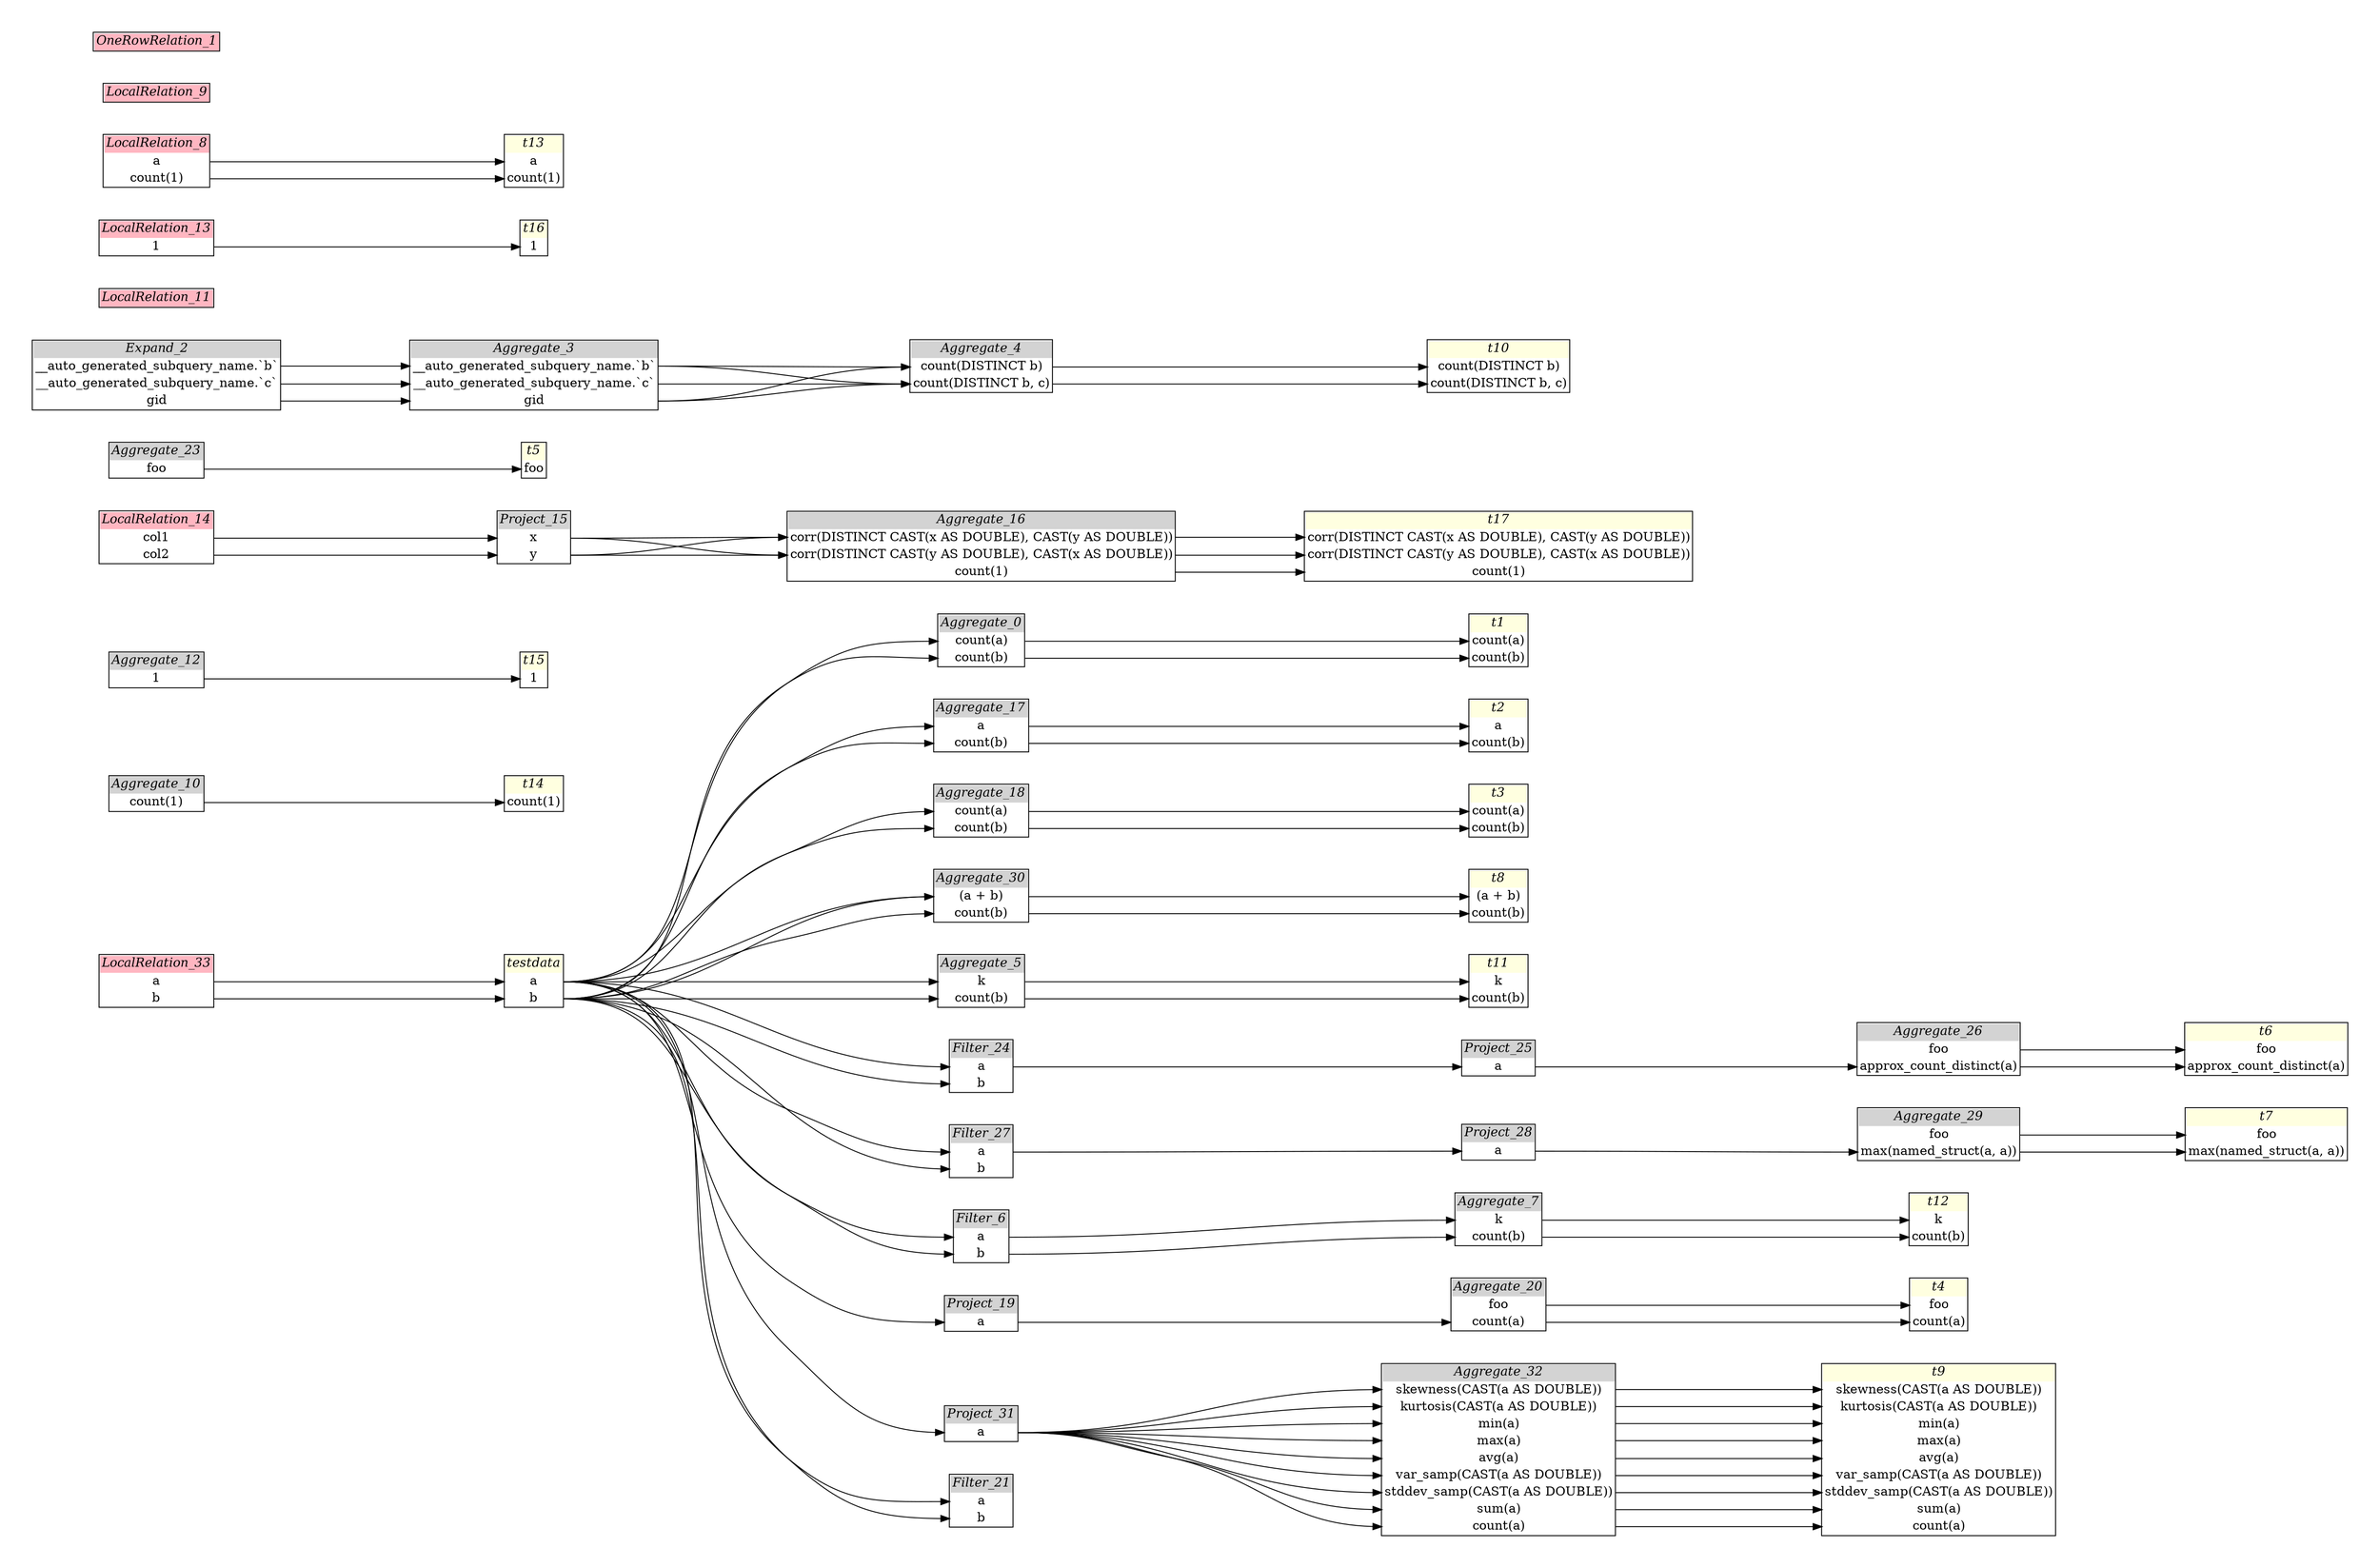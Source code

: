 // Automatically generated by SQLFlowTestSuite


digraph {
  graph [pad="0.5", nodesep="0.5", ranksep="2", fontname="Helvetica"];
  node [shape=plain]
  rankdir=LR;

  
"Aggregate_0" [label=<
<table border="1" cellborder="0" cellspacing="0">
  <tr><td bgcolor="lightgray" port="nodeName"><i>Aggregate_0</i></td></tr>
  <tr><td port="0">count(a)</td></tr>
<tr><td port="1">count(b)</td></tr>
</table>>];
     

"Aggregate_10" [label=<
<table border="1" cellborder="0" cellspacing="0">
  <tr><td bgcolor="lightgray" port="nodeName"><i>Aggregate_10</i></td></tr>
  <tr><td port="0">count(1)</td></tr>
</table>>];
     

"Aggregate_12" [label=<
<table border="1" cellborder="0" cellspacing="0">
  <tr><td bgcolor="lightgray" port="nodeName"><i>Aggregate_12</i></td></tr>
  <tr><td port="0">1</td></tr>
</table>>];
     

"Aggregate_16" [label=<
<table border="1" cellborder="0" cellspacing="0">
  <tr><td bgcolor="lightgray" port="nodeName"><i>Aggregate_16</i></td></tr>
  <tr><td port="0">corr(DISTINCT CAST(x AS DOUBLE), CAST(y AS DOUBLE))</td></tr>
<tr><td port="1">corr(DISTINCT CAST(y AS DOUBLE), CAST(x AS DOUBLE))</td></tr>
<tr><td port="2">count(1)</td></tr>
</table>>];
     

"Aggregate_17" [label=<
<table border="1" cellborder="0" cellspacing="0">
  <tr><td bgcolor="lightgray" port="nodeName"><i>Aggregate_17</i></td></tr>
  <tr><td port="0">a</td></tr>
<tr><td port="1">count(b)</td></tr>
</table>>];
     

"Aggregate_18" [label=<
<table border="1" cellborder="0" cellspacing="0">
  <tr><td bgcolor="lightgray" port="nodeName"><i>Aggregate_18</i></td></tr>
  <tr><td port="0">count(a)</td></tr>
<tr><td port="1">count(b)</td></tr>
</table>>];
     

"Aggregate_20" [label=<
<table border="1" cellborder="0" cellspacing="0">
  <tr><td bgcolor="lightgray" port="nodeName"><i>Aggregate_20</i></td></tr>
  <tr><td port="0">foo</td></tr>
<tr><td port="1">count(a)</td></tr>
</table>>];
     

"Aggregate_23" [label=<
<table border="1" cellborder="0" cellspacing="0">
  <tr><td bgcolor="lightgray" port="nodeName"><i>Aggregate_23</i></td></tr>
  <tr><td port="0">foo</td></tr>
</table>>];
     

"Aggregate_26" [label=<
<table border="1" cellborder="0" cellspacing="0">
  <tr><td bgcolor="lightgray" port="nodeName"><i>Aggregate_26</i></td></tr>
  <tr><td port="0">foo</td></tr>
<tr><td port="1">approx_count_distinct(a)</td></tr>
</table>>];
     

"Aggregate_29" [label=<
<table border="1" cellborder="0" cellspacing="0">
  <tr><td bgcolor="lightgray" port="nodeName"><i>Aggregate_29</i></td></tr>
  <tr><td port="0">foo</td></tr>
<tr><td port="1">max(named_struct(a, a))</td></tr>
</table>>];
     

"Aggregate_3" [label=<
<table border="1" cellborder="0" cellspacing="0">
  <tr><td bgcolor="lightgray" port="nodeName"><i>Aggregate_3</i></td></tr>
  <tr><td port="0">__auto_generated_subquery_name.`b`</td></tr>
<tr><td port="1">__auto_generated_subquery_name.`c`</td></tr>
<tr><td port="2">gid</td></tr>
</table>>];
     

"Aggregate_30" [label=<
<table border="1" cellborder="0" cellspacing="0">
  <tr><td bgcolor="lightgray" port="nodeName"><i>Aggregate_30</i></td></tr>
  <tr><td port="0">(a + b)</td></tr>
<tr><td port="1">count(b)</td></tr>
</table>>];
     

"Aggregate_32" [label=<
<table border="1" cellborder="0" cellspacing="0">
  <tr><td bgcolor="lightgray" port="nodeName"><i>Aggregate_32</i></td></tr>
  <tr><td port="0">skewness(CAST(a AS DOUBLE))</td></tr>
<tr><td port="1">kurtosis(CAST(a AS DOUBLE))</td></tr>
<tr><td port="2">min(a)</td></tr>
<tr><td port="3">max(a)</td></tr>
<tr><td port="4">avg(a)</td></tr>
<tr><td port="5">var_samp(CAST(a AS DOUBLE))</td></tr>
<tr><td port="6">stddev_samp(CAST(a AS DOUBLE))</td></tr>
<tr><td port="7">sum(a)</td></tr>
<tr><td port="8">count(a)</td></tr>
</table>>];
     

"Aggregate_4" [label=<
<table border="1" cellborder="0" cellspacing="0">
  <tr><td bgcolor="lightgray" port="nodeName"><i>Aggregate_4</i></td></tr>
  <tr><td port="0">count(DISTINCT b)</td></tr>
<tr><td port="1">count(DISTINCT b, c)</td></tr>
</table>>];
     

"Aggregate_5" [label=<
<table border="1" cellborder="0" cellspacing="0">
  <tr><td bgcolor="lightgray" port="nodeName"><i>Aggregate_5</i></td></tr>
  <tr><td port="0">k</td></tr>
<tr><td port="1">count(b)</td></tr>
</table>>];
     

"Aggregate_7" [label=<
<table border="1" cellborder="0" cellspacing="0">
  <tr><td bgcolor="lightgray" port="nodeName"><i>Aggregate_7</i></td></tr>
  <tr><td port="0">k</td></tr>
<tr><td port="1">count(b)</td></tr>
</table>>];
     

"Expand_2" [label=<
<table border="1" cellborder="0" cellspacing="0">
  <tr><td bgcolor="lightgray" port="nodeName"><i>Expand_2</i></td></tr>
  <tr><td port="0">__auto_generated_subquery_name.`b`</td></tr>
<tr><td port="1">__auto_generated_subquery_name.`c`</td></tr>
<tr><td port="2">gid</td></tr>
</table>>];
     

"Filter_21" [label=<
<table border="1" cellborder="0" cellspacing="0">
  <tr><td bgcolor="lightgray" port="nodeName"><i>Filter_21</i></td></tr>
  <tr><td port="0">a</td></tr>
<tr><td port="1">b</td></tr>
</table>>];
     

"Filter_24" [label=<
<table border="1" cellborder="0" cellspacing="0">
  <tr><td bgcolor="lightgray" port="nodeName"><i>Filter_24</i></td></tr>
  <tr><td port="0">a</td></tr>
<tr><td port="1">b</td></tr>
</table>>];
     

"Filter_27" [label=<
<table border="1" cellborder="0" cellspacing="0">
  <tr><td bgcolor="lightgray" port="nodeName"><i>Filter_27</i></td></tr>
  <tr><td port="0">a</td></tr>
<tr><td port="1">b</td></tr>
</table>>];
     

"Filter_6" [label=<
<table border="1" cellborder="0" cellspacing="0">
  <tr><td bgcolor="lightgray" port="nodeName"><i>Filter_6</i></td></tr>
  <tr><td port="0">a</td></tr>
<tr><td port="1">b</td></tr>
</table>>];
     

"LocalRelation_11" [label=<
<table border="1" cellborder="0" cellspacing="0">
  <tr><td bgcolor="lightpink" port="nodeName"><i>LocalRelation_11</i></td></tr>
  
</table>>];
     

"LocalRelation_13" [label=<
<table border="1" cellborder="0" cellspacing="0">
  <tr><td bgcolor="lightpink" port="nodeName"><i>LocalRelation_13</i></td></tr>
  <tr><td port="0">1</td></tr>
</table>>];
     

"LocalRelation_14" [label=<
<table border="1" cellborder="0" cellspacing="0">
  <tr><td bgcolor="lightpink" port="nodeName"><i>LocalRelation_14</i></td></tr>
  <tr><td port="0">col1</td></tr>
<tr><td port="1">col2</td></tr>
</table>>];
     

"LocalRelation_33" [label=<
<table border="1" cellborder="0" cellspacing="0">
  <tr><td bgcolor="lightpink" port="nodeName"><i>LocalRelation_33</i></td></tr>
  <tr><td port="0">a</td></tr>
<tr><td port="1">b</td></tr>
</table>>];
     

"LocalRelation_8" [label=<
<table border="1" cellborder="0" cellspacing="0">
  <tr><td bgcolor="lightpink" port="nodeName"><i>LocalRelation_8</i></td></tr>
  <tr><td port="0">a</td></tr>
<tr><td port="1">count(1)</td></tr>
</table>>];
     

"LocalRelation_9" [label=<
<table border="1" cellborder="0" cellspacing="0">
  <tr><td bgcolor="lightpink" port="nodeName"><i>LocalRelation_9</i></td></tr>
  
</table>>];
     

"OneRowRelation_1" [label=<
<table border="1" cellborder="0" cellspacing="0">
  <tr><td bgcolor="lightpink" port="nodeName"><i>OneRowRelation_1</i></td></tr>
  
</table>>];
     

"Project_15" [label=<
<table border="1" cellborder="0" cellspacing="0">
  <tr><td bgcolor="lightgray" port="nodeName"><i>Project_15</i></td></tr>
  <tr><td port="0">x</td></tr>
<tr><td port="1">y</td></tr>
</table>>];
     

"Project_19" [label=<
<table border="1" cellborder="0" cellspacing="0">
  <tr><td bgcolor="lightgray" port="nodeName"><i>Project_19</i></td></tr>
  <tr><td port="0">a</td></tr>
</table>>];
     

"Project_25" [label=<
<table border="1" cellborder="0" cellspacing="0">
  <tr><td bgcolor="lightgray" port="nodeName"><i>Project_25</i></td></tr>
  <tr><td port="0">a</td></tr>
</table>>];
     

"Project_28" [label=<
<table border="1" cellborder="0" cellspacing="0">
  <tr><td bgcolor="lightgray" port="nodeName"><i>Project_28</i></td></tr>
  <tr><td port="0">a</td></tr>
</table>>];
     

"Project_31" [label=<
<table border="1" cellborder="0" cellspacing="0">
  <tr><td bgcolor="lightgray" port="nodeName"><i>Project_31</i></td></tr>
  <tr><td port="0">a</td></tr>
</table>>];
     

"t1" [label=<
<table border="1" cellborder="0" cellspacing="0">
  <tr><td bgcolor="lightyellow" port="nodeName"><i>t1</i></td></tr>
  <tr><td port="0">count(a)</td></tr>
<tr><td port="1">count(b)</td></tr>
</table>>];
     

"t10" [label=<
<table border="1" cellborder="0" cellspacing="0">
  <tr><td bgcolor="lightyellow" port="nodeName"><i>t10</i></td></tr>
  <tr><td port="0">count(DISTINCT b)</td></tr>
<tr><td port="1">count(DISTINCT b, c)</td></tr>
</table>>];
     

"t11" [label=<
<table border="1" cellborder="0" cellspacing="0">
  <tr><td bgcolor="lightyellow" port="nodeName"><i>t11</i></td></tr>
  <tr><td port="0">k</td></tr>
<tr><td port="1">count(b)</td></tr>
</table>>];
     

"t12" [label=<
<table border="1" cellborder="0" cellspacing="0">
  <tr><td bgcolor="lightyellow" port="nodeName"><i>t12</i></td></tr>
  <tr><td port="0">k</td></tr>
<tr><td port="1">count(b)</td></tr>
</table>>];
     

"t13" [label=<
<table border="1" cellborder="0" cellspacing="0">
  <tr><td bgcolor="lightyellow" port="nodeName"><i>t13</i></td></tr>
  <tr><td port="0">a</td></tr>
<tr><td port="1">count(1)</td></tr>
</table>>];
     

"t14" [label=<
<table border="1" cellborder="0" cellspacing="0">
  <tr><td bgcolor="lightyellow" port="nodeName"><i>t14</i></td></tr>
  <tr><td port="0">count(1)</td></tr>
</table>>];
     

"t15" [label=<
<table border="1" cellborder="0" cellspacing="0">
  <tr><td bgcolor="lightyellow" port="nodeName"><i>t15</i></td></tr>
  <tr><td port="0">1</td></tr>
</table>>];
     

"t16" [label=<
<table border="1" cellborder="0" cellspacing="0">
  <tr><td bgcolor="lightyellow" port="nodeName"><i>t16</i></td></tr>
  <tr><td port="0">1</td></tr>
</table>>];
     

"t17" [label=<
<table border="1" cellborder="0" cellspacing="0">
  <tr><td bgcolor="lightyellow" port="nodeName"><i>t17</i></td></tr>
  <tr><td port="0">corr(DISTINCT CAST(x AS DOUBLE), CAST(y AS DOUBLE))</td></tr>
<tr><td port="1">corr(DISTINCT CAST(y AS DOUBLE), CAST(x AS DOUBLE))</td></tr>
<tr><td port="2">count(1)</td></tr>
</table>>];
     

"t2" [label=<
<table border="1" cellborder="0" cellspacing="0">
  <tr><td bgcolor="lightyellow" port="nodeName"><i>t2</i></td></tr>
  <tr><td port="0">a</td></tr>
<tr><td port="1">count(b)</td></tr>
</table>>];
     

"t3" [label=<
<table border="1" cellborder="0" cellspacing="0">
  <tr><td bgcolor="lightyellow" port="nodeName"><i>t3</i></td></tr>
  <tr><td port="0">count(a)</td></tr>
<tr><td port="1">count(b)</td></tr>
</table>>];
     

"t4" [label=<
<table border="1" cellborder="0" cellspacing="0">
  <tr><td bgcolor="lightyellow" port="nodeName"><i>t4</i></td></tr>
  <tr><td port="0">foo</td></tr>
<tr><td port="1">count(a)</td></tr>
</table>>];
     

"t5" [label=<
<table border="1" cellborder="0" cellspacing="0">
  <tr><td bgcolor="lightyellow" port="nodeName"><i>t5</i></td></tr>
  <tr><td port="0">foo</td></tr>
</table>>];
     

"t6" [label=<
<table border="1" cellborder="0" cellspacing="0">
  <tr><td bgcolor="lightyellow" port="nodeName"><i>t6</i></td></tr>
  <tr><td port="0">foo</td></tr>
<tr><td port="1">approx_count_distinct(a)</td></tr>
</table>>];
     

"t7" [label=<
<table border="1" cellborder="0" cellspacing="0">
  <tr><td bgcolor="lightyellow" port="nodeName"><i>t7</i></td></tr>
  <tr><td port="0">foo</td></tr>
<tr><td port="1">max(named_struct(a, a))</td></tr>
</table>>];
     

"t8" [label=<
<table border="1" cellborder="0" cellspacing="0">
  <tr><td bgcolor="lightyellow" port="nodeName"><i>t8</i></td></tr>
  <tr><td port="0">(a + b)</td></tr>
<tr><td port="1">count(b)</td></tr>
</table>>];
     

"t9" [label=<
<table border="1" cellborder="0" cellspacing="0">
  <tr><td bgcolor="lightyellow" port="nodeName"><i>t9</i></td></tr>
  <tr><td port="0">skewness(CAST(a AS DOUBLE))</td></tr>
<tr><td port="1">kurtosis(CAST(a AS DOUBLE))</td></tr>
<tr><td port="2">min(a)</td></tr>
<tr><td port="3">max(a)</td></tr>
<tr><td port="4">avg(a)</td></tr>
<tr><td port="5">var_samp(CAST(a AS DOUBLE))</td></tr>
<tr><td port="6">stddev_samp(CAST(a AS DOUBLE))</td></tr>
<tr><td port="7">sum(a)</td></tr>
<tr><td port="8">count(a)</td></tr>
</table>>];
     

"testdata" [label=<
<table border="1" cellborder="0" cellspacing="0">
  <tr><td bgcolor="lightyellow" port="nodeName"><i>testdata</i></td></tr>
  <tr><td port="0">a</td></tr>
<tr><td port="1">b</td></tr>
</table>>];
     
  "Aggregate_0":0 -> "t1":0;
"Aggregate_0":1 -> "t1":1;
"Aggregate_10":0 -> "t14":0;
"Aggregate_12":0 -> "t15":0;
"Aggregate_16":0 -> "t17":0;
"Aggregate_16":1 -> "t17":1;
"Aggregate_16":2 -> "t17":2;
"Aggregate_17":0 -> "t2":0;
"Aggregate_17":1 -> "t2":1;
"Aggregate_18":0 -> "t3":0;
"Aggregate_18":1 -> "t3":1;
"Aggregate_20":0 -> "t4":0;
"Aggregate_20":1 -> "t4":1;
"Aggregate_23":0 -> "t5":0;
"Aggregate_26":0 -> "t6":0;
"Aggregate_26":1 -> "t6":1;
"Aggregate_29":0 -> "t7":0;
"Aggregate_29":1 -> "t7":1;
"Aggregate_3":0 -> "Aggregate_4":0;
"Aggregate_3":0 -> "Aggregate_4":1;
"Aggregate_3":1 -> "Aggregate_4":1;
"Aggregate_3":2 -> "Aggregate_4":0;
"Aggregate_3":2 -> "Aggregate_4":1;
"Aggregate_30":0 -> "t8":0;
"Aggregate_30":1 -> "t8":1;
"Aggregate_32":0 -> "t9":0;
"Aggregate_32":1 -> "t9":1;
"Aggregate_32":2 -> "t9":2;
"Aggregate_32":3 -> "t9":3;
"Aggregate_32":4 -> "t9":4;
"Aggregate_32":5 -> "t9":5;
"Aggregate_32":6 -> "t9":6;
"Aggregate_32":7 -> "t9":7;
"Aggregate_32":8 -> "t9":8;
"Aggregate_4":0 -> "t10":0;
"Aggregate_4":1 -> "t10":1;
"Aggregate_5":0 -> "t11":0;
"Aggregate_5":1 -> "t11":1;
"Aggregate_7":0 -> "t12":0;
"Aggregate_7":1 -> "t12":1;
"Expand_2":0 -> "Aggregate_3":0;
"Expand_2":1 -> "Aggregate_3":1;
"Expand_2":2 -> "Aggregate_3":2;
"Filter_24":0 -> "Project_25":0;
"Filter_27":0 -> "Project_28":0;
"Filter_6":0 -> "Aggregate_7":0;
"Filter_6":1 -> "Aggregate_7":1;
"LocalRelation_13":0 -> "t16":0;
"LocalRelation_14":0 -> "Project_15":0;
"LocalRelation_14":1 -> "Project_15":1;
"LocalRelation_33":0 -> "testdata":0;
"LocalRelation_33":1 -> "testdata":1;
"LocalRelation_8":0 -> "t13":0;
"LocalRelation_8":1 -> "t13":1;
"Project_15":0 -> "Aggregate_16":0;
"Project_15":0 -> "Aggregate_16":1;
"Project_15":1 -> "Aggregate_16":0;
"Project_15":1 -> "Aggregate_16":1;
"Project_19":0 -> "Aggregate_20":1;
"Project_25":0 -> "Aggregate_26":1;
"Project_28":0 -> "Aggregate_29":1;
"Project_31":0 -> "Aggregate_32":0;
"Project_31":0 -> "Aggregate_32":1;
"Project_31":0 -> "Aggregate_32":2;
"Project_31":0 -> "Aggregate_32":3;
"Project_31":0 -> "Aggregate_32":4;
"Project_31":0 -> "Aggregate_32":5;
"Project_31":0 -> "Aggregate_32":6;
"Project_31":0 -> "Aggregate_32":7;
"Project_31":0 -> "Aggregate_32":8;
"testdata":0 -> "Aggregate_0":0;
"testdata":0 -> "Aggregate_17":0;
"testdata":0 -> "Aggregate_18":0;
"testdata":0 -> "Aggregate_30":0;
"testdata":0 -> "Aggregate_5":0;
"testdata":0 -> "Filter_21":0;
"testdata":0 -> "Filter_24":0;
"testdata":0 -> "Filter_27":0;
"testdata":0 -> "Filter_6":0;
"testdata":0 -> "Project_19":0;
"testdata":0 -> "Project_31":0;
"testdata":1 -> "Aggregate_0":1;
"testdata":1 -> "Aggregate_17":1;
"testdata":1 -> "Aggregate_18":1;
"testdata":1 -> "Aggregate_30":0;
"testdata":1 -> "Aggregate_30":1;
"testdata":1 -> "Aggregate_5":1;
"testdata":1 -> "Filter_21":1;
"testdata":1 -> "Filter_24":1;
"testdata":1 -> "Filter_27":1;
"testdata":1 -> "Filter_6":1;
}
       